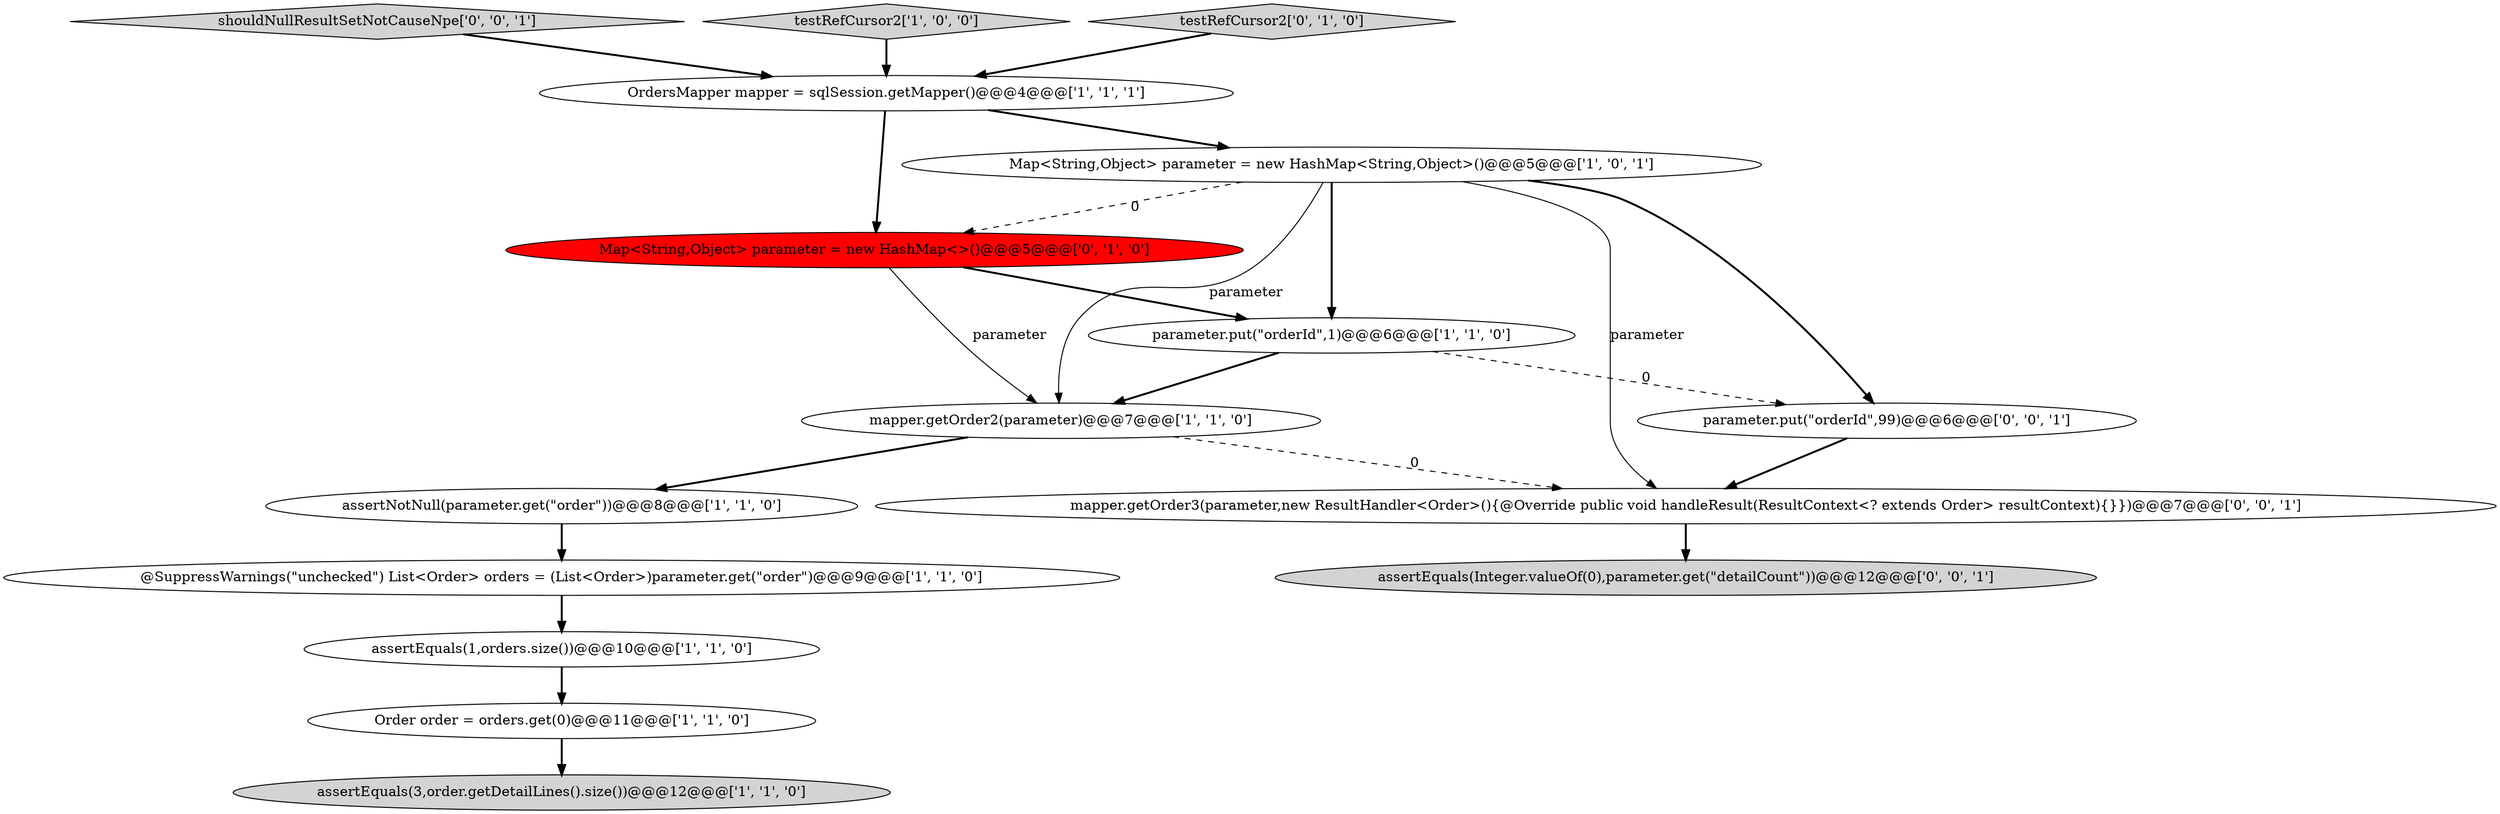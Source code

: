 digraph {
13 [style = filled, label = "assertEquals(Integer.valueOf(0),parameter.get(\"detailCount\"))@@@12@@@['0', '0', '1']", fillcolor = lightgray, shape = ellipse image = "AAA0AAABBB3BBB"];
12 [style = filled, label = "shouldNullResultSetNotCauseNpe['0', '0', '1']", fillcolor = lightgray, shape = diamond image = "AAA0AAABBB3BBB"];
2 [style = filled, label = "parameter.put(\"orderId\",1)@@@6@@@['1', '1', '0']", fillcolor = white, shape = ellipse image = "AAA0AAABBB1BBB"];
1 [style = filled, label = "assertNotNull(parameter.get(\"order\"))@@@8@@@['1', '1', '0']", fillcolor = white, shape = ellipse image = "AAA0AAABBB1BBB"];
8 [style = filled, label = "assertEquals(1,orders.size())@@@10@@@['1', '1', '0']", fillcolor = white, shape = ellipse image = "AAA0AAABBB1BBB"];
9 [style = filled, label = "assertEquals(3,order.getDetailLines().size())@@@12@@@['1', '1', '0']", fillcolor = lightgray, shape = ellipse image = "AAA0AAABBB1BBB"];
15 [style = filled, label = "parameter.put(\"orderId\",99)@@@6@@@['0', '0', '1']", fillcolor = white, shape = ellipse image = "AAA0AAABBB3BBB"];
4 [style = filled, label = "Order order = orders.get(0)@@@11@@@['1', '1', '0']", fillcolor = white, shape = ellipse image = "AAA0AAABBB1BBB"];
14 [style = filled, label = "mapper.getOrder3(parameter,new ResultHandler<Order>(){@Override public void handleResult(ResultContext<? extends Order> resultContext){}})@@@7@@@['0', '0', '1']", fillcolor = white, shape = ellipse image = "AAA0AAABBB3BBB"];
3 [style = filled, label = "Map<String,Object> parameter = new HashMap<String,Object>()@@@5@@@['1', '0', '1']", fillcolor = white, shape = ellipse image = "AAA0AAABBB1BBB"];
0 [style = filled, label = "mapper.getOrder2(parameter)@@@7@@@['1', '1', '0']", fillcolor = white, shape = ellipse image = "AAA0AAABBB1BBB"];
6 [style = filled, label = "OrdersMapper mapper = sqlSession.getMapper()@@@4@@@['1', '1', '1']", fillcolor = white, shape = ellipse image = "AAA0AAABBB1BBB"];
5 [style = filled, label = "testRefCursor2['1', '0', '0']", fillcolor = lightgray, shape = diamond image = "AAA0AAABBB1BBB"];
7 [style = filled, label = "@SuppressWarnings(\"unchecked\") List<Order> orders = (List<Order>)parameter.get(\"order\")@@@9@@@['1', '1', '0']", fillcolor = white, shape = ellipse image = "AAA0AAABBB1BBB"];
10 [style = filled, label = "Map<String,Object> parameter = new HashMap<>()@@@5@@@['0', '1', '0']", fillcolor = red, shape = ellipse image = "AAA1AAABBB2BBB"];
11 [style = filled, label = "testRefCursor2['0', '1', '0']", fillcolor = lightgray, shape = diamond image = "AAA0AAABBB2BBB"];
4->9 [style = bold, label=""];
6->3 [style = bold, label=""];
10->0 [style = solid, label="parameter"];
15->14 [style = bold, label=""];
11->6 [style = bold, label=""];
3->15 [style = bold, label=""];
7->8 [style = bold, label=""];
12->6 [style = bold, label=""];
1->7 [style = bold, label=""];
2->15 [style = dashed, label="0"];
3->14 [style = solid, label="parameter"];
0->14 [style = dashed, label="0"];
2->0 [style = bold, label=""];
5->6 [style = bold, label=""];
3->2 [style = bold, label=""];
0->1 [style = bold, label=""];
6->10 [style = bold, label=""];
10->2 [style = bold, label=""];
3->10 [style = dashed, label="0"];
8->4 [style = bold, label=""];
14->13 [style = bold, label=""];
3->0 [style = solid, label="parameter"];
}
